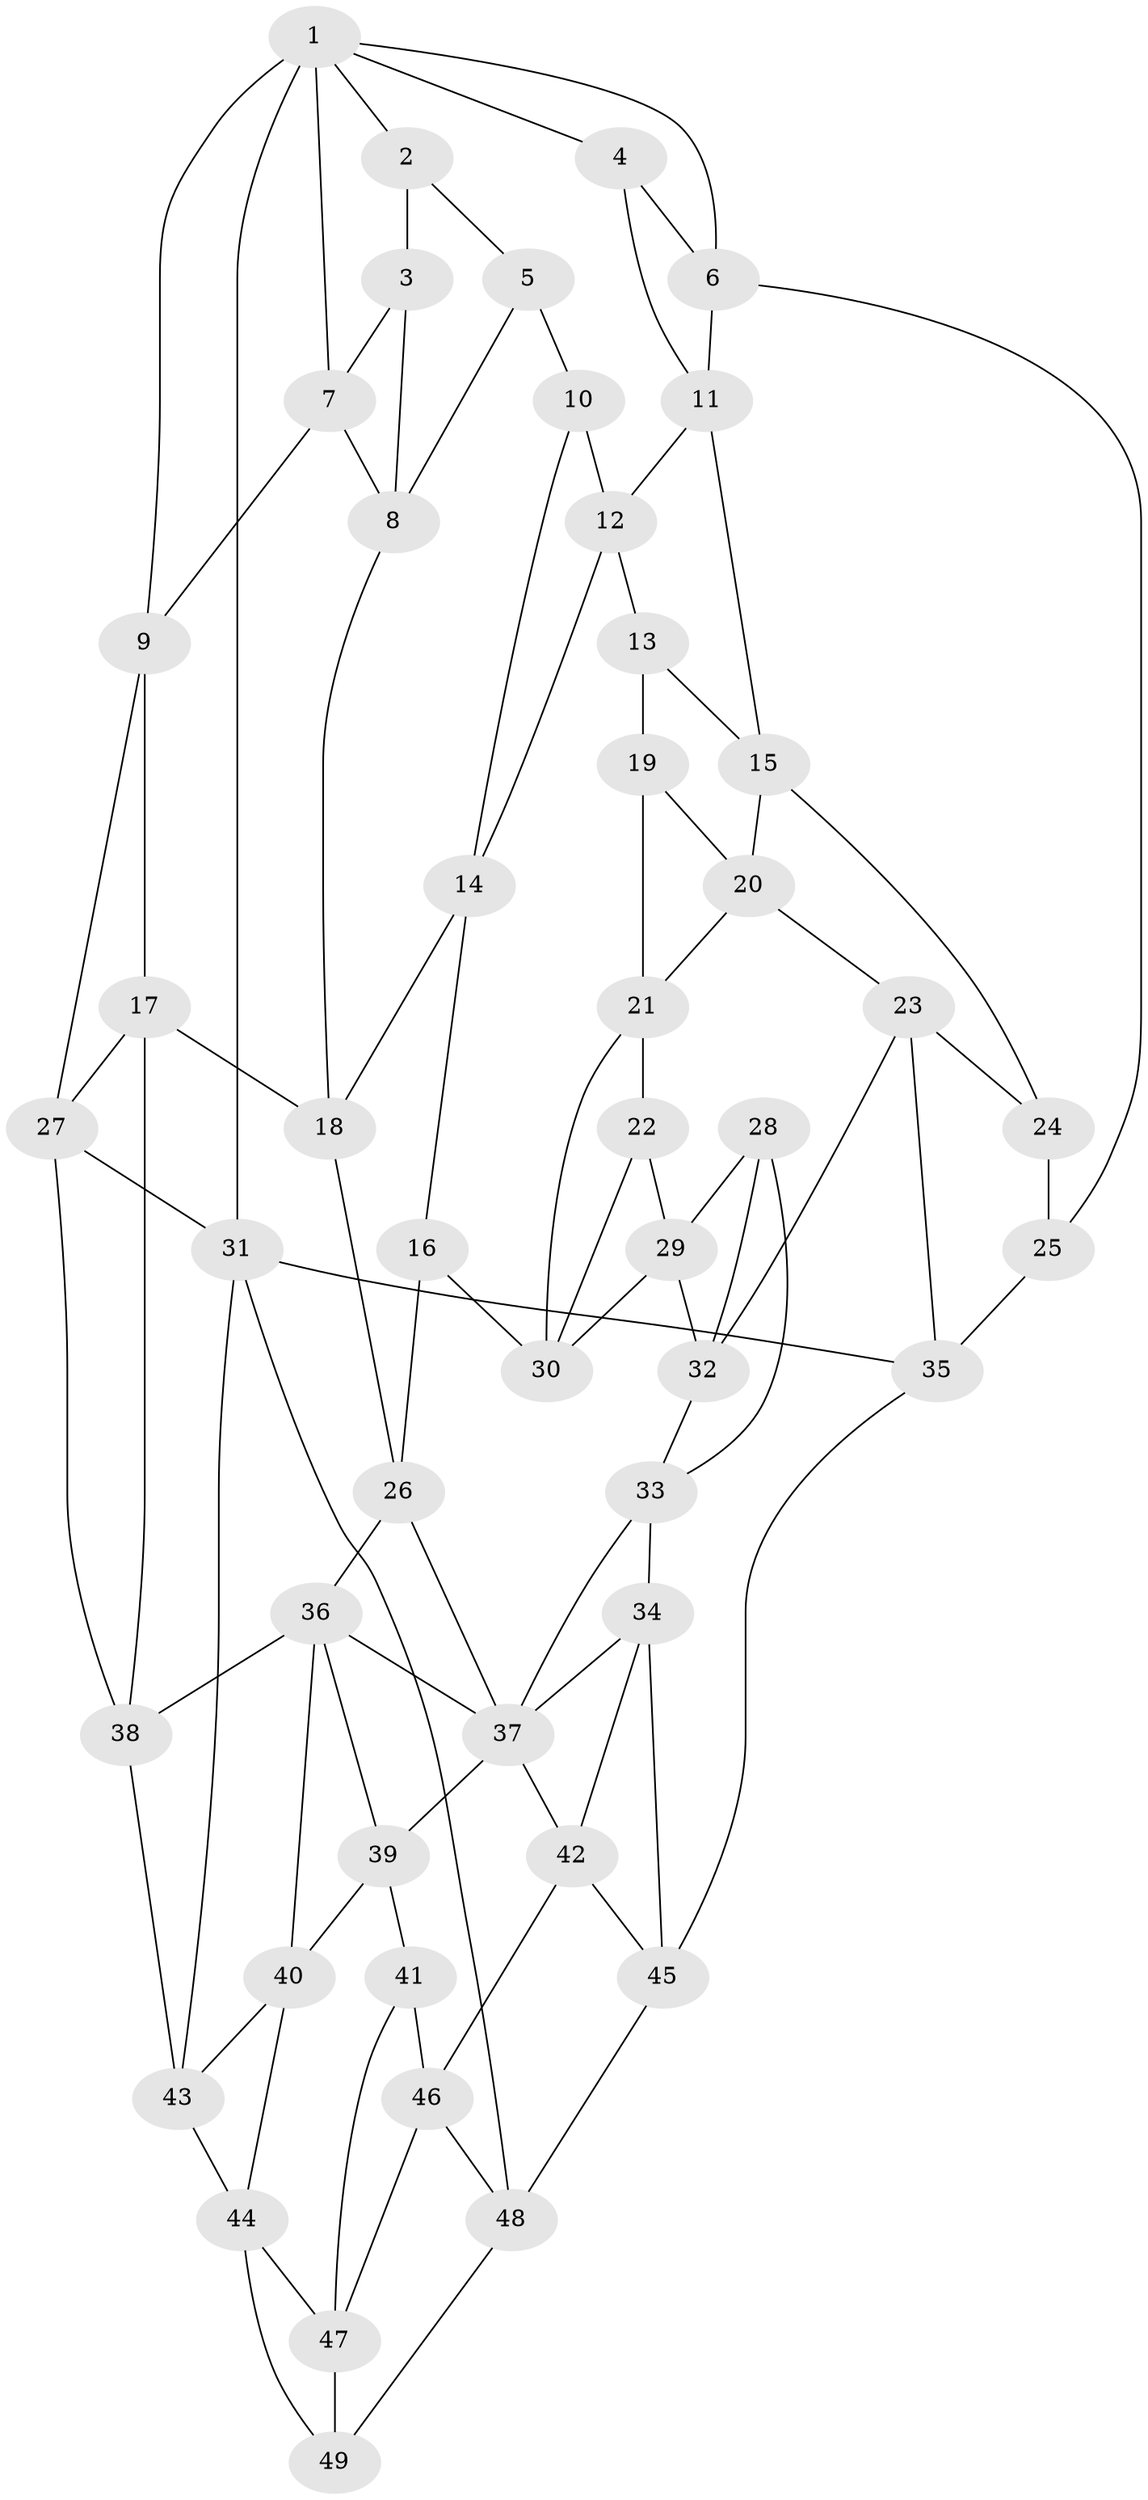 // original degree distribution, {3: 0.02040816326530612, 6: 0.23469387755102042, 5: 0.4897959183673469, 4: 0.25510204081632654}
// Generated by graph-tools (version 1.1) at 2025/27/03/09/25 03:27:11]
// undirected, 49 vertices, 94 edges
graph export_dot {
graph [start="1"]
  node [color=gray90,style=filled];
  1;
  2;
  3;
  4;
  5;
  6;
  7;
  8;
  9;
  10;
  11;
  12;
  13;
  14;
  15;
  16;
  17;
  18;
  19;
  20;
  21;
  22;
  23;
  24;
  25;
  26;
  27;
  28;
  29;
  30;
  31;
  32;
  33;
  34;
  35;
  36;
  37;
  38;
  39;
  40;
  41;
  42;
  43;
  44;
  45;
  46;
  47;
  48;
  49;
  1 -- 2 [weight=1.0];
  1 -- 4 [weight=1.0];
  1 -- 6 [weight=1.0];
  1 -- 7 [weight=1.0];
  1 -- 9 [weight=1.0];
  1 -- 31 [weight=2.0];
  2 -- 3 [weight=1.0];
  2 -- 5 [weight=1.0];
  3 -- 7 [weight=1.0];
  3 -- 8 [weight=1.0];
  4 -- 6 [weight=1.0];
  4 -- 11 [weight=1.0];
  5 -- 8 [weight=1.0];
  5 -- 10 [weight=2.0];
  6 -- 11 [weight=1.0];
  6 -- 25 [weight=1.0];
  7 -- 8 [weight=1.0];
  7 -- 9 [weight=1.0];
  8 -- 18 [weight=1.0];
  9 -- 17 [weight=1.0];
  9 -- 27 [weight=1.0];
  10 -- 12 [weight=1.0];
  10 -- 14 [weight=1.0];
  11 -- 12 [weight=1.0];
  11 -- 15 [weight=1.0];
  12 -- 13 [weight=1.0];
  12 -- 14 [weight=1.0];
  13 -- 15 [weight=1.0];
  13 -- 19 [weight=2.0];
  14 -- 16 [weight=1.0];
  14 -- 18 [weight=1.0];
  15 -- 20 [weight=1.0];
  15 -- 24 [weight=1.0];
  16 -- 26 [weight=1.0];
  16 -- 30 [weight=1.0];
  17 -- 18 [weight=1.0];
  17 -- 27 [weight=1.0];
  17 -- 38 [weight=1.0];
  18 -- 26 [weight=1.0];
  19 -- 20 [weight=1.0];
  19 -- 21 [weight=1.0];
  20 -- 21 [weight=1.0];
  20 -- 23 [weight=1.0];
  21 -- 22 [weight=1.0];
  21 -- 30 [weight=1.0];
  22 -- 29 [weight=1.0];
  22 -- 30 [weight=1.0];
  23 -- 24 [weight=1.0];
  23 -- 32 [weight=1.0];
  23 -- 35 [weight=1.0];
  24 -- 25 [weight=2.0];
  25 -- 35 [weight=1.0];
  26 -- 36 [weight=1.0];
  26 -- 37 [weight=1.0];
  27 -- 31 [weight=1.0];
  27 -- 38 [weight=1.0];
  28 -- 29 [weight=1.0];
  28 -- 32 [weight=1.0];
  28 -- 33 [weight=1.0];
  29 -- 30 [weight=1.0];
  29 -- 32 [weight=1.0];
  31 -- 35 [weight=1.0];
  31 -- 43 [weight=1.0];
  31 -- 48 [weight=1.0];
  32 -- 33 [weight=1.0];
  33 -- 34 [weight=1.0];
  33 -- 37 [weight=1.0];
  34 -- 37 [weight=1.0];
  34 -- 42 [weight=1.0];
  34 -- 45 [weight=1.0];
  35 -- 45 [weight=1.0];
  36 -- 37 [weight=1.0];
  36 -- 38 [weight=2.0];
  36 -- 39 [weight=1.0];
  36 -- 40 [weight=1.0];
  37 -- 39 [weight=1.0];
  37 -- 42 [weight=1.0];
  38 -- 43 [weight=1.0];
  39 -- 40 [weight=1.0];
  39 -- 41 [weight=1.0];
  40 -- 43 [weight=1.0];
  40 -- 44 [weight=1.0];
  41 -- 46 [weight=1.0];
  41 -- 47 [weight=1.0];
  42 -- 45 [weight=1.0];
  42 -- 46 [weight=1.0];
  43 -- 44 [weight=1.0];
  44 -- 47 [weight=1.0];
  44 -- 49 [weight=1.0];
  45 -- 48 [weight=1.0];
  46 -- 47 [weight=1.0];
  46 -- 48 [weight=1.0];
  47 -- 49 [weight=1.0];
  48 -- 49 [weight=1.0];
}
